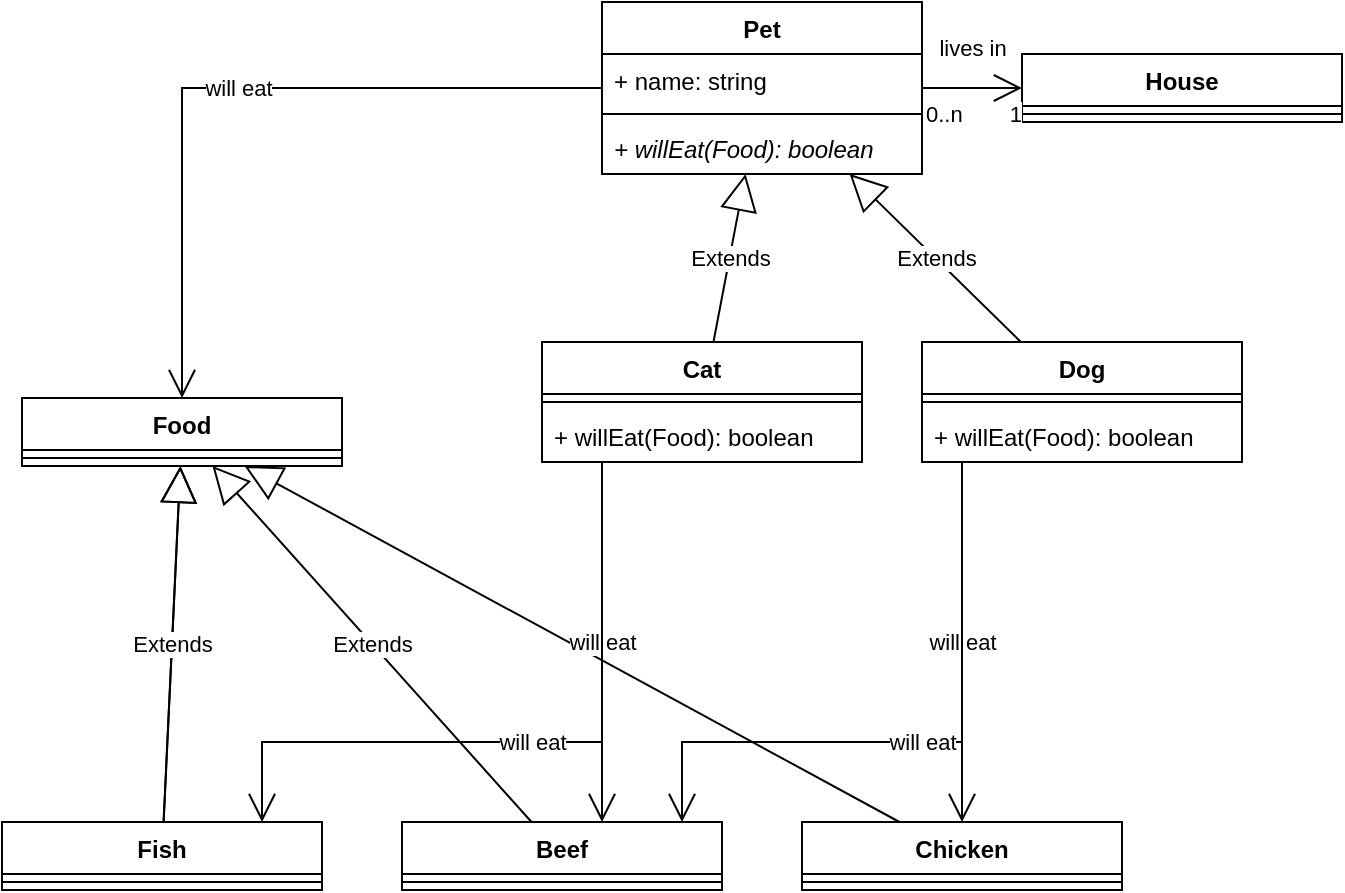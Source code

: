 <mxfile version="22.0.8" type="github">
  <diagram id="C5RBs43oDa-KdzZeNtuy" name="Page-1">
    <mxGraphModel dx="449" dy="528" grid="1" gridSize="10" guides="1" tooltips="1" connect="1" arrows="1" fold="1" page="1" pageScale="1" pageWidth="827" pageHeight="1169" math="0" shadow="0">
      <root>
        <mxCell id="WIyWlLk6GJQsqaUBKTNV-0" />
        <mxCell id="WIyWlLk6GJQsqaUBKTNV-1" parent="WIyWlLk6GJQsqaUBKTNV-0" />
        <mxCell id="hxDmcUtQggYDHoZUB-Zc-1" value="Pet" style="swimlane;fontStyle=1;align=center;verticalAlign=top;childLayout=stackLayout;horizontal=1;startSize=26;horizontalStack=0;resizeParent=1;resizeParentMax=0;resizeLast=0;collapsible=1;marginBottom=0;whiteSpace=wrap;html=1;" vertex="1" parent="WIyWlLk6GJQsqaUBKTNV-1">
          <mxGeometry x="380" y="370" width="160" height="86" as="geometry" />
        </mxCell>
        <mxCell id="hxDmcUtQggYDHoZUB-Zc-2" value="+ name: string" style="text;strokeColor=none;fillColor=none;align=left;verticalAlign=top;spacingLeft=4;spacingRight=4;overflow=hidden;rotatable=0;points=[[0,0.5],[1,0.5]];portConstraint=eastwest;whiteSpace=wrap;html=1;" vertex="1" parent="hxDmcUtQggYDHoZUB-Zc-1">
          <mxGeometry y="26" width="160" height="26" as="geometry" />
        </mxCell>
        <mxCell id="hxDmcUtQggYDHoZUB-Zc-3" value="" style="line;strokeWidth=1;fillColor=none;align=left;verticalAlign=middle;spacingTop=-1;spacingLeft=3;spacingRight=3;rotatable=0;labelPosition=right;points=[];portConstraint=eastwest;strokeColor=inherit;" vertex="1" parent="hxDmcUtQggYDHoZUB-Zc-1">
          <mxGeometry y="52" width="160" height="8" as="geometry" />
        </mxCell>
        <mxCell id="hxDmcUtQggYDHoZUB-Zc-4" value="+ willEat(Food): boolean" style="text;strokeColor=none;fillColor=none;align=left;verticalAlign=top;spacingLeft=4;spacingRight=4;overflow=hidden;rotatable=0;points=[[0,0.5],[1,0.5]];portConstraint=eastwest;whiteSpace=wrap;html=1;fontStyle=2" vertex="1" parent="hxDmcUtQggYDHoZUB-Zc-1">
          <mxGeometry y="60" width="160" height="26" as="geometry" />
        </mxCell>
        <mxCell id="hxDmcUtQggYDHoZUB-Zc-5" value="Cat" style="swimlane;fontStyle=1;align=center;verticalAlign=top;childLayout=stackLayout;horizontal=1;startSize=26;horizontalStack=0;resizeParent=1;resizeParentMax=0;resizeLast=0;collapsible=1;marginBottom=0;whiteSpace=wrap;html=1;" vertex="1" parent="WIyWlLk6GJQsqaUBKTNV-1">
          <mxGeometry x="350" y="540" width="160" height="60" as="geometry" />
        </mxCell>
        <mxCell id="hxDmcUtQggYDHoZUB-Zc-7" value="" style="line;strokeWidth=1;fillColor=none;align=left;verticalAlign=middle;spacingTop=-1;spacingLeft=3;spacingRight=3;rotatable=0;labelPosition=right;points=[];portConstraint=eastwest;strokeColor=inherit;" vertex="1" parent="hxDmcUtQggYDHoZUB-Zc-5">
          <mxGeometry y="26" width="160" height="8" as="geometry" />
        </mxCell>
        <mxCell id="hxDmcUtQggYDHoZUB-Zc-20" value="+ willEat(Food): boolean" style="text;strokeColor=none;fillColor=none;align=left;verticalAlign=top;spacingLeft=4;spacingRight=4;overflow=hidden;rotatable=0;points=[[0,0.5],[1,0.5]];portConstraint=eastwest;whiteSpace=wrap;html=1;" vertex="1" parent="hxDmcUtQggYDHoZUB-Zc-5">
          <mxGeometry y="34" width="160" height="26" as="geometry" />
        </mxCell>
        <mxCell id="hxDmcUtQggYDHoZUB-Zc-9" value="House" style="swimlane;fontStyle=1;align=center;verticalAlign=top;childLayout=stackLayout;horizontal=1;startSize=26;horizontalStack=0;resizeParent=1;resizeParentMax=0;resizeLast=0;collapsible=1;marginBottom=0;whiteSpace=wrap;html=1;" vertex="1" parent="WIyWlLk6GJQsqaUBKTNV-1">
          <mxGeometry x="590" y="396" width="160" height="34" as="geometry" />
        </mxCell>
        <mxCell id="hxDmcUtQggYDHoZUB-Zc-11" value="" style="line;strokeWidth=1;fillColor=none;align=left;verticalAlign=middle;spacingTop=-1;spacingLeft=3;spacingRight=3;rotatable=0;labelPosition=right;points=[];portConstraint=eastwest;strokeColor=inherit;" vertex="1" parent="hxDmcUtQggYDHoZUB-Zc-9">
          <mxGeometry y="26" width="160" height="8" as="geometry" />
        </mxCell>
        <mxCell id="hxDmcUtQggYDHoZUB-Zc-13" value="lives in" style="endArrow=open;html=1;endSize=12;startArrow=none;startSize=14;startFill=0;edgeStyle=orthogonalEdgeStyle;rounded=0;" edge="1" parent="WIyWlLk6GJQsqaUBKTNV-1" source="hxDmcUtQggYDHoZUB-Zc-1" target="hxDmcUtQggYDHoZUB-Zc-9">
          <mxGeometry y="20" relative="1" as="geometry">
            <mxPoint x="560" y="210" as="sourcePoint" />
            <mxPoint x="720" y="210" as="targetPoint" />
            <mxPoint as="offset" />
          </mxGeometry>
        </mxCell>
        <mxCell id="hxDmcUtQggYDHoZUB-Zc-14" value="0..n" style="edgeLabel;resizable=0;html=1;align=left;verticalAlign=top;" connectable="0" vertex="1" parent="hxDmcUtQggYDHoZUB-Zc-13">
          <mxGeometry x="-1" relative="1" as="geometry" />
        </mxCell>
        <mxCell id="hxDmcUtQggYDHoZUB-Zc-15" value="1" style="edgeLabel;resizable=0;html=1;align=right;verticalAlign=top;" connectable="0" vertex="1" parent="hxDmcUtQggYDHoZUB-Zc-13">
          <mxGeometry x="1" relative="1" as="geometry" />
        </mxCell>
        <mxCell id="hxDmcUtQggYDHoZUB-Zc-16" value="Dog" style="swimlane;fontStyle=1;align=center;verticalAlign=top;childLayout=stackLayout;horizontal=1;startSize=26;horizontalStack=0;resizeParent=1;resizeParentMax=0;resizeLast=0;collapsible=1;marginBottom=0;whiteSpace=wrap;html=1;" vertex="1" parent="WIyWlLk6GJQsqaUBKTNV-1">
          <mxGeometry x="540" y="540" width="160" height="60" as="geometry" />
        </mxCell>
        <mxCell id="hxDmcUtQggYDHoZUB-Zc-18" value="" style="line;strokeWidth=1;fillColor=none;align=left;verticalAlign=middle;spacingTop=-1;spacingLeft=3;spacingRight=3;rotatable=0;labelPosition=right;points=[];portConstraint=eastwest;strokeColor=inherit;" vertex="1" parent="hxDmcUtQggYDHoZUB-Zc-16">
          <mxGeometry y="26" width="160" height="8" as="geometry" />
        </mxCell>
        <mxCell id="hxDmcUtQggYDHoZUB-Zc-21" value="+ willEat(Food): boolean" style="text;strokeColor=none;fillColor=none;align=left;verticalAlign=top;spacingLeft=4;spacingRight=4;overflow=hidden;rotatable=0;points=[[0,0.5],[1,0.5]];portConstraint=eastwest;whiteSpace=wrap;html=1;" vertex="1" parent="hxDmcUtQggYDHoZUB-Zc-16">
          <mxGeometry y="34" width="160" height="26" as="geometry" />
        </mxCell>
        <mxCell id="hxDmcUtQggYDHoZUB-Zc-22" value="Extends" style="endArrow=block;endSize=16;endFill=0;html=1;rounded=0;" edge="1" parent="WIyWlLk6GJQsqaUBKTNV-1" source="hxDmcUtQggYDHoZUB-Zc-5" target="hxDmcUtQggYDHoZUB-Zc-1">
          <mxGeometry width="160" relative="1" as="geometry">
            <mxPoint x="520" y="480" as="sourcePoint" />
            <mxPoint x="680" y="480" as="targetPoint" />
          </mxGeometry>
        </mxCell>
        <mxCell id="hxDmcUtQggYDHoZUB-Zc-23" value="Extends" style="endArrow=block;endSize=16;endFill=0;html=1;rounded=0;" edge="1" parent="WIyWlLk6GJQsqaUBKTNV-1" source="hxDmcUtQggYDHoZUB-Zc-16" target="hxDmcUtQggYDHoZUB-Zc-1">
          <mxGeometry width="160" relative="1" as="geometry">
            <mxPoint x="378" y="540" as="sourcePoint" />
            <mxPoint x="424" y="466" as="targetPoint" />
          </mxGeometry>
        </mxCell>
        <mxCell id="hxDmcUtQggYDHoZUB-Zc-24" value="Food" style="swimlane;fontStyle=1;align=center;verticalAlign=top;childLayout=stackLayout;horizontal=1;startSize=26;horizontalStack=0;resizeParent=1;resizeParentMax=0;resizeLast=0;collapsible=1;marginBottom=0;whiteSpace=wrap;html=1;" vertex="1" parent="WIyWlLk6GJQsqaUBKTNV-1">
          <mxGeometry x="90" y="568" width="160" height="34" as="geometry" />
        </mxCell>
        <mxCell id="hxDmcUtQggYDHoZUB-Zc-26" value="" style="line;strokeWidth=1;fillColor=none;align=left;verticalAlign=middle;spacingTop=-1;spacingLeft=3;spacingRight=3;rotatable=0;labelPosition=right;points=[];portConstraint=eastwest;strokeColor=inherit;" vertex="1" parent="hxDmcUtQggYDHoZUB-Zc-24">
          <mxGeometry y="26" width="160" height="8" as="geometry" />
        </mxCell>
        <mxCell id="hxDmcUtQggYDHoZUB-Zc-28" value="will eat" style="endArrow=open;html=1;endSize=12;startArrow=none;startSize=14;startFill=0;edgeStyle=orthogonalEdgeStyle;rounded=0;endFill=0;" edge="1" parent="WIyWlLk6GJQsqaUBKTNV-1" source="hxDmcUtQggYDHoZUB-Zc-1" target="hxDmcUtQggYDHoZUB-Zc-24">
          <mxGeometry relative="1" as="geometry">
            <mxPoint x="330" y="610" as="sourcePoint" />
            <mxPoint x="490" y="610" as="targetPoint" />
          </mxGeometry>
        </mxCell>
        <mxCell id="hxDmcUtQggYDHoZUB-Zc-33" value="Beef" style="swimlane;fontStyle=1;align=center;verticalAlign=top;childLayout=stackLayout;horizontal=1;startSize=26;horizontalStack=0;resizeParent=1;resizeParentMax=0;resizeLast=0;collapsible=1;marginBottom=0;whiteSpace=wrap;html=1;" vertex="1" parent="WIyWlLk6GJQsqaUBKTNV-1">
          <mxGeometry x="280" y="780" width="160" height="34" as="geometry" />
        </mxCell>
        <mxCell id="hxDmcUtQggYDHoZUB-Zc-34" value="" style="line;strokeWidth=1;fillColor=none;align=left;verticalAlign=middle;spacingTop=-1;spacingLeft=3;spacingRight=3;rotatable=0;labelPosition=right;points=[];portConstraint=eastwest;strokeColor=inherit;" vertex="1" parent="hxDmcUtQggYDHoZUB-Zc-33">
          <mxGeometry y="26" width="160" height="8" as="geometry" />
        </mxCell>
        <mxCell id="hxDmcUtQggYDHoZUB-Zc-35" value="Chicken" style="swimlane;fontStyle=1;align=center;verticalAlign=top;childLayout=stackLayout;horizontal=1;startSize=26;horizontalStack=0;resizeParent=1;resizeParentMax=0;resizeLast=0;collapsible=1;marginBottom=0;whiteSpace=wrap;html=1;" vertex="1" parent="WIyWlLk6GJQsqaUBKTNV-1">
          <mxGeometry x="480" y="780" width="160" height="34" as="geometry" />
        </mxCell>
        <mxCell id="hxDmcUtQggYDHoZUB-Zc-36" value="" style="line;strokeWidth=1;fillColor=none;align=left;verticalAlign=middle;spacingTop=-1;spacingLeft=3;spacingRight=3;rotatable=0;labelPosition=right;points=[];portConstraint=eastwest;strokeColor=inherit;" vertex="1" parent="hxDmcUtQggYDHoZUB-Zc-35">
          <mxGeometry y="26" width="160" height="8" as="geometry" />
        </mxCell>
        <mxCell id="hxDmcUtQggYDHoZUB-Zc-37" value="Extends" style="endArrow=block;endSize=16;endFill=0;html=1;rounded=0;" edge="1" parent="WIyWlLk6GJQsqaUBKTNV-1" source="hxDmcUtQggYDHoZUB-Zc-31" target="hxDmcUtQggYDHoZUB-Zc-24">
          <mxGeometry width="160" relative="1" as="geometry">
            <mxPoint x="446" y="550" as="sourcePoint" />
            <mxPoint x="462" y="466" as="targetPoint" />
          </mxGeometry>
        </mxCell>
        <mxCell id="hxDmcUtQggYDHoZUB-Zc-38" value="Extends" style="endArrow=block;endSize=16;endFill=0;html=1;rounded=0;" edge="1" parent="WIyWlLk6GJQsqaUBKTNV-1" source="hxDmcUtQggYDHoZUB-Zc-33" target="hxDmcUtQggYDHoZUB-Zc-24">
          <mxGeometry width="160" relative="1" as="geometry">
            <mxPoint x="153" y="590" as="sourcePoint" />
            <mxPoint x="187" y="414" as="targetPoint" />
          </mxGeometry>
        </mxCell>
        <mxCell id="hxDmcUtQggYDHoZUB-Zc-39" value="Extends" style="endArrow=block;endSize=16;endFill=0;html=1;rounded=0;" edge="1" parent="WIyWlLk6GJQsqaUBKTNV-1" source="hxDmcUtQggYDHoZUB-Zc-31" target="hxDmcUtQggYDHoZUB-Zc-24">
          <mxGeometry width="160" relative="1" as="geometry">
            <mxPoint x="199" y="640" as="sourcePoint" />
            <mxPoint x="191" y="414" as="targetPoint" />
          </mxGeometry>
        </mxCell>
        <mxCell id="hxDmcUtQggYDHoZUB-Zc-40" value="" style="endArrow=block;endSize=16;endFill=0;html=1;rounded=0;" edge="1" parent="WIyWlLk6GJQsqaUBKTNV-1" source="hxDmcUtQggYDHoZUB-Zc-35" target="hxDmcUtQggYDHoZUB-Zc-24">
          <mxGeometry width="160" relative="1" as="geometry">
            <mxPoint x="303" y="690" as="sourcePoint" />
            <mxPoint x="187" y="404" as="targetPoint" />
          </mxGeometry>
        </mxCell>
        <mxCell id="hxDmcUtQggYDHoZUB-Zc-31" value="Fish" style="swimlane;fontStyle=1;align=center;verticalAlign=top;childLayout=stackLayout;horizontal=1;startSize=26;horizontalStack=0;resizeParent=1;resizeParentMax=0;resizeLast=0;collapsible=1;marginBottom=0;whiteSpace=wrap;html=1;" vertex="1" parent="WIyWlLk6GJQsqaUBKTNV-1">
          <mxGeometry x="80" y="780" width="160" height="34" as="geometry" />
        </mxCell>
        <mxCell id="hxDmcUtQggYDHoZUB-Zc-32" value="" style="line;strokeWidth=1;fillColor=none;align=left;verticalAlign=middle;spacingTop=-1;spacingLeft=3;spacingRight=3;rotatable=0;labelPosition=right;points=[];portConstraint=eastwest;strokeColor=inherit;" vertex="1" parent="hxDmcUtQggYDHoZUB-Zc-31">
          <mxGeometry y="26" width="160" height="8" as="geometry" />
        </mxCell>
        <mxCell id="hxDmcUtQggYDHoZUB-Zc-41" value="will eat" style="endArrow=open;html=1;endSize=12;startArrow=none;startSize=14;startFill=0;edgeStyle=orthogonalEdgeStyle;rounded=0;endFill=0;" edge="1" parent="WIyWlLk6GJQsqaUBKTNV-1" source="hxDmcUtQggYDHoZUB-Zc-16" target="hxDmcUtQggYDHoZUB-Zc-35">
          <mxGeometry relative="1" as="geometry">
            <mxPoint x="390" y="423" as="sourcePoint" />
            <mxPoint x="180" y="578" as="targetPoint" />
            <Array as="points">
              <mxPoint x="560" y="640" />
              <mxPoint x="560" y="640" />
            </Array>
          </mxGeometry>
        </mxCell>
        <mxCell id="hxDmcUtQggYDHoZUB-Zc-42" value="will eat" style="endArrow=open;html=1;endSize=12;startArrow=none;startSize=14;startFill=0;edgeStyle=orthogonalEdgeStyle;rounded=0;endFill=0;" edge="1" parent="WIyWlLk6GJQsqaUBKTNV-1" source="hxDmcUtQggYDHoZUB-Zc-16" target="hxDmcUtQggYDHoZUB-Zc-33">
          <mxGeometry relative="1" as="geometry">
            <mxPoint x="630" y="610" as="sourcePoint" />
            <mxPoint x="570" y="790" as="targetPoint" />
            <Array as="points">
              <mxPoint x="560" y="740" />
              <mxPoint x="420" y="740" />
            </Array>
          </mxGeometry>
        </mxCell>
        <mxCell id="hxDmcUtQggYDHoZUB-Zc-43" value="will eat" style="endArrow=open;html=1;endSize=12;startArrow=none;startSize=14;startFill=0;edgeStyle=orthogonalEdgeStyle;rounded=0;endFill=0;" edge="1" parent="WIyWlLk6GJQsqaUBKTNV-1" source="hxDmcUtQggYDHoZUB-Zc-5" target="hxDmcUtQggYDHoZUB-Zc-33">
          <mxGeometry relative="1" as="geometry">
            <mxPoint x="630" y="610" as="sourcePoint" />
            <mxPoint x="370" y="790" as="targetPoint" />
            <Array as="points">
              <mxPoint x="380" y="610" />
              <mxPoint x="380" y="610" />
            </Array>
          </mxGeometry>
        </mxCell>
        <mxCell id="hxDmcUtQggYDHoZUB-Zc-44" value="will eat" style="endArrow=open;html=1;endSize=12;startArrow=none;startSize=14;startFill=0;edgeStyle=orthogonalEdgeStyle;rounded=0;endFill=0;" edge="1" parent="WIyWlLk6GJQsqaUBKTNV-1" source="hxDmcUtQggYDHoZUB-Zc-5" target="hxDmcUtQggYDHoZUB-Zc-31">
          <mxGeometry relative="1" as="geometry">
            <mxPoint x="440" y="610" as="sourcePoint" />
            <mxPoint x="350" y="790" as="targetPoint" />
            <Array as="points">
              <mxPoint x="380" y="740" />
              <mxPoint x="210" y="740" />
            </Array>
          </mxGeometry>
        </mxCell>
      </root>
    </mxGraphModel>
  </diagram>
</mxfile>
